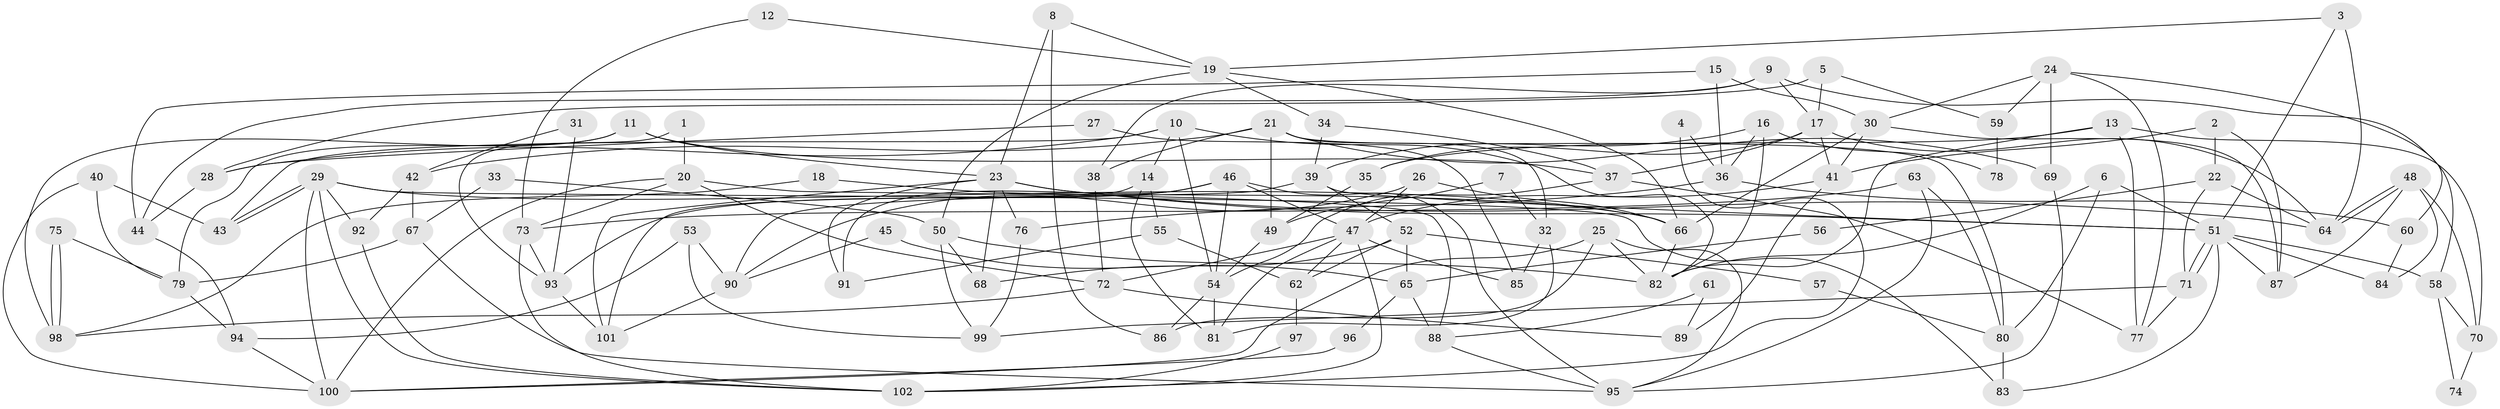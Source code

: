 // Generated by graph-tools (version 1.1) at 2025/51/03/09/25 04:51:33]
// undirected, 102 vertices, 204 edges
graph export_dot {
graph [start="1"]
  node [color=gray90,style=filled];
  1;
  2;
  3;
  4;
  5;
  6;
  7;
  8;
  9;
  10;
  11;
  12;
  13;
  14;
  15;
  16;
  17;
  18;
  19;
  20;
  21;
  22;
  23;
  24;
  25;
  26;
  27;
  28;
  29;
  30;
  31;
  32;
  33;
  34;
  35;
  36;
  37;
  38;
  39;
  40;
  41;
  42;
  43;
  44;
  45;
  46;
  47;
  48;
  49;
  50;
  51;
  52;
  53;
  54;
  55;
  56;
  57;
  58;
  59;
  60;
  61;
  62;
  63;
  64;
  65;
  66;
  67;
  68;
  69;
  70;
  71;
  72;
  73;
  74;
  75;
  76;
  77;
  78;
  79;
  80;
  81;
  82;
  83;
  84;
  85;
  86;
  87;
  88;
  89;
  90;
  91;
  92;
  93;
  94;
  95;
  96;
  97;
  98;
  99;
  100;
  101;
  102;
  1 -- 93;
  1 -- 20;
  2 -- 87;
  2 -- 22;
  2 -- 41;
  3 -- 51;
  3 -- 64;
  3 -- 19;
  4 -- 102;
  4 -- 36;
  5 -- 28;
  5 -- 17;
  5 -- 59;
  6 -- 51;
  6 -- 80;
  6 -- 82;
  7 -- 49;
  7 -- 32;
  8 -- 23;
  8 -- 19;
  8 -- 86;
  9 -- 58;
  9 -- 17;
  9 -- 38;
  9 -- 44;
  10 -- 14;
  10 -- 82;
  10 -- 28;
  10 -- 43;
  10 -- 54;
  11 -- 37;
  11 -- 23;
  11 -- 79;
  11 -- 98;
  12 -- 73;
  12 -- 19;
  13 -- 35;
  13 -- 82;
  13 -- 70;
  13 -- 77;
  14 -- 101;
  14 -- 55;
  14 -- 81;
  15 -- 44;
  15 -- 30;
  15 -- 36;
  16 -- 39;
  16 -- 82;
  16 -- 36;
  16 -- 78;
  17 -- 41;
  17 -- 37;
  17 -- 35;
  17 -- 64;
  18 -- 98;
  18 -- 66;
  19 -- 66;
  19 -- 34;
  19 -- 50;
  20 -- 73;
  20 -- 100;
  20 -- 72;
  20 -- 88;
  21 -- 69;
  21 -- 38;
  21 -- 32;
  21 -- 42;
  21 -- 49;
  21 -- 80;
  22 -- 71;
  22 -- 64;
  22 -- 56;
  23 -- 64;
  23 -- 51;
  23 -- 68;
  23 -- 76;
  23 -- 91;
  23 -- 101;
  24 -- 30;
  24 -- 77;
  24 -- 59;
  24 -- 60;
  24 -- 69;
  25 -- 82;
  25 -- 86;
  25 -- 95;
  25 -- 100;
  26 -- 47;
  26 -- 90;
  26 -- 66;
  27 -- 28;
  27 -- 85;
  28 -- 44;
  29 -- 43;
  29 -- 43;
  29 -- 66;
  29 -- 83;
  29 -- 92;
  29 -- 100;
  29 -- 102;
  30 -- 41;
  30 -- 66;
  30 -- 87;
  31 -- 93;
  31 -- 42;
  32 -- 81;
  32 -- 85;
  33 -- 67;
  33 -- 50;
  34 -- 39;
  34 -- 37;
  35 -- 49;
  36 -- 60;
  36 -- 76;
  37 -- 54;
  37 -- 77;
  38 -- 72;
  39 -- 51;
  39 -- 90;
  39 -- 52;
  40 -- 43;
  40 -- 100;
  40 -- 79;
  41 -- 47;
  41 -- 89;
  42 -- 92;
  42 -- 67;
  44 -- 94;
  45 -- 65;
  45 -- 90;
  46 -- 95;
  46 -- 54;
  46 -- 47;
  46 -- 91;
  46 -- 93;
  47 -- 72;
  47 -- 62;
  47 -- 81;
  47 -- 85;
  47 -- 102;
  48 -- 64;
  48 -- 64;
  48 -- 84;
  48 -- 70;
  48 -- 87;
  49 -- 54;
  50 -- 99;
  50 -- 68;
  50 -- 82;
  51 -- 87;
  51 -- 71;
  51 -- 71;
  51 -- 58;
  51 -- 83;
  51 -- 84;
  52 -- 68;
  52 -- 57;
  52 -- 62;
  52 -- 65;
  53 -- 94;
  53 -- 99;
  53 -- 90;
  54 -- 81;
  54 -- 86;
  55 -- 62;
  55 -- 91;
  56 -- 65;
  57 -- 80;
  58 -- 70;
  58 -- 74;
  59 -- 78;
  60 -- 84;
  61 -- 88;
  61 -- 89;
  62 -- 97;
  63 -- 80;
  63 -- 95;
  63 -- 73;
  65 -- 88;
  65 -- 96;
  66 -- 82;
  67 -- 79;
  67 -- 95;
  69 -- 95;
  70 -- 74;
  71 -- 77;
  71 -- 99;
  72 -- 98;
  72 -- 89;
  73 -- 102;
  73 -- 93;
  75 -- 98;
  75 -- 98;
  75 -- 79;
  76 -- 99;
  79 -- 94;
  80 -- 83;
  88 -- 95;
  90 -- 101;
  92 -- 102;
  93 -- 101;
  94 -- 100;
  96 -- 100;
  97 -- 102;
}
